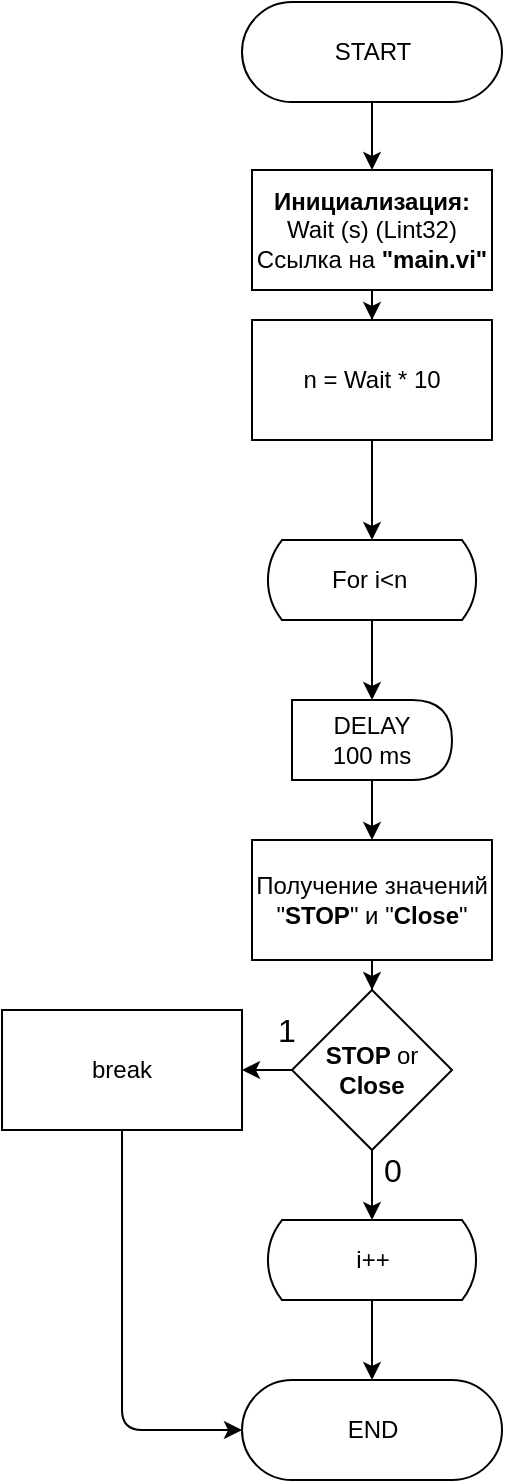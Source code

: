 <mxfile version="13.8.1" type="github">
  <diagram id="Abcp8qnxTqUkSfMN74MX" name="Page-1">
    <mxGraphModel dx="1422" dy="772" grid="1" gridSize="10" guides="1" tooltips="1" connect="1" arrows="1" fold="1" page="1" pageScale="1" pageWidth="827" pageHeight="1169" math="0" shadow="0">
      <root>
        <mxCell id="0" />
        <mxCell id="1" parent="0" />
        <mxCell id="Pc0tuYGGS3JvdXK1CKQo-3" value="" style="edgeStyle=orthogonalEdgeStyle;rounded=0;orthogonalLoop=1;jettySize=auto;html=1;" edge="1" parent="1" source="Pc0tuYGGS3JvdXK1CKQo-1" target="Pc0tuYGGS3JvdXK1CKQo-2">
          <mxGeometry relative="1" as="geometry" />
        </mxCell>
        <mxCell id="Pc0tuYGGS3JvdXK1CKQo-1" value="START" style="html=1;dashed=0;whitespace=wrap;shape=mxgraph.dfd.start" vertex="1" parent="1">
          <mxGeometry x="349" y="10" width="130" height="50" as="geometry" />
        </mxCell>
        <mxCell id="Pc0tuYGGS3JvdXK1CKQo-5" value="" style="edgeStyle=orthogonalEdgeStyle;rounded=0;orthogonalLoop=1;jettySize=auto;html=1;" edge="1" parent="1" source="Pc0tuYGGS3JvdXK1CKQo-2" target="Pc0tuYGGS3JvdXK1CKQo-4">
          <mxGeometry relative="1" as="geometry" />
        </mxCell>
        <mxCell id="Pc0tuYGGS3JvdXK1CKQo-2" value="&lt;b&gt;Инициализация:&lt;/b&gt;&lt;br&gt;Wait (s) (Lint32)&lt;br&gt;Ссылка на &lt;b&gt;&quot;main.vi&quot;&lt;/b&gt;" style="whiteSpace=wrap;html=1;dashed=0;" vertex="1" parent="1">
          <mxGeometry x="354" y="94" width="120" height="60" as="geometry" />
        </mxCell>
        <mxCell id="Pc0tuYGGS3JvdXK1CKQo-8" value="" style="edgeStyle=orthogonalEdgeStyle;rounded=0;orthogonalLoop=1;jettySize=auto;html=1;" edge="1" parent="1" source="Pc0tuYGGS3JvdXK1CKQo-4" target="Pc0tuYGGS3JvdXK1CKQo-7">
          <mxGeometry relative="1" as="geometry" />
        </mxCell>
        <mxCell id="Pc0tuYGGS3JvdXK1CKQo-4" value="n = Wait * 10" style="whiteSpace=wrap;html=1;dashed=0;" vertex="1" parent="1">
          <mxGeometry x="354" y="169" width="120" height="60" as="geometry" />
        </mxCell>
        <mxCell id="Pc0tuYGGS3JvdXK1CKQo-11" value="" style="edgeStyle=orthogonalEdgeStyle;rounded=0;orthogonalLoop=1;jettySize=auto;html=1;" edge="1" parent="1" source="Pc0tuYGGS3JvdXK1CKQo-7" target="Pc0tuYGGS3JvdXK1CKQo-10">
          <mxGeometry relative="1" as="geometry" />
        </mxCell>
        <mxCell id="Pc0tuYGGS3JvdXK1CKQo-7" value="For i&amp;lt;n&amp;nbsp;" style="html=1;dashed=0;whitespace=wrap;shape=mxgraph.dfd.loop" vertex="1" parent="1">
          <mxGeometry x="361" y="279" width="106" height="40" as="geometry" />
        </mxCell>
        <mxCell id="Pc0tuYGGS3JvdXK1CKQo-20" value="" style="edgeStyle=orthogonalEdgeStyle;rounded=0;orthogonalLoop=1;jettySize=auto;html=1;" edge="1" parent="1" source="Pc0tuYGGS3JvdXK1CKQo-9" target="Pc0tuYGGS3JvdXK1CKQo-19">
          <mxGeometry relative="1" as="geometry" />
        </mxCell>
        <mxCell id="Pc0tuYGGS3JvdXK1CKQo-9" value="i++" style="html=1;dashed=0;whitespace=wrap;shape=mxgraph.dfd.loop" vertex="1" parent="1">
          <mxGeometry x="361" y="619" width="106" height="40" as="geometry" />
        </mxCell>
        <mxCell id="Pc0tuYGGS3JvdXK1CKQo-14" value="" style="edgeStyle=orthogonalEdgeStyle;rounded=0;orthogonalLoop=1;jettySize=auto;html=1;" edge="1" parent="1" source="Pc0tuYGGS3JvdXK1CKQo-10" target="Pc0tuYGGS3JvdXK1CKQo-13">
          <mxGeometry relative="1" as="geometry" />
        </mxCell>
        <mxCell id="Pc0tuYGGS3JvdXK1CKQo-10" value="DELAY &lt;br&gt;100 ms" style="shape=delay;whiteSpace=wrap;html=1;" vertex="1" parent="1">
          <mxGeometry x="374" y="359" width="80" height="40" as="geometry" />
        </mxCell>
        <mxCell id="Pc0tuYGGS3JvdXK1CKQo-16" value="" style="edgeStyle=orthogonalEdgeStyle;rounded=0;orthogonalLoop=1;jettySize=auto;html=1;" edge="1" parent="1" source="Pc0tuYGGS3JvdXK1CKQo-13" target="Pc0tuYGGS3JvdXK1CKQo-15">
          <mxGeometry relative="1" as="geometry" />
        </mxCell>
        <mxCell id="Pc0tuYGGS3JvdXK1CKQo-13" value="Получение значений &quot;&lt;b&gt;STOP&lt;/b&gt;&quot; и &quot;&lt;b&gt;Close&lt;/b&gt;&quot;" style="whiteSpace=wrap;html=1;" vertex="1" parent="1">
          <mxGeometry x="354" y="429" width="120" height="60" as="geometry" />
        </mxCell>
        <mxCell id="Pc0tuYGGS3JvdXK1CKQo-18" value="" style="edgeStyle=orthogonalEdgeStyle;rounded=0;orthogonalLoop=1;jettySize=auto;html=1;" edge="1" parent="1" source="Pc0tuYGGS3JvdXK1CKQo-15" target="Pc0tuYGGS3JvdXK1CKQo-17">
          <mxGeometry relative="1" as="geometry" />
        </mxCell>
        <mxCell id="Pc0tuYGGS3JvdXK1CKQo-23" style="edgeStyle=orthogonalEdgeStyle;rounded=0;orthogonalLoop=1;jettySize=auto;html=1;entryX=0.5;entryY=0;entryDx=0;entryDy=0;entryPerimeter=0;" edge="1" parent="1" source="Pc0tuYGGS3JvdXK1CKQo-15" target="Pc0tuYGGS3JvdXK1CKQo-9">
          <mxGeometry relative="1" as="geometry" />
        </mxCell>
        <mxCell id="Pc0tuYGGS3JvdXK1CKQo-15" value="&lt;b&gt;STOP &lt;/b&gt;or &lt;b&gt;Close&lt;/b&gt;" style="rhombus;whiteSpace=wrap;html=1;" vertex="1" parent="1">
          <mxGeometry x="374" y="504" width="80" height="80" as="geometry" />
        </mxCell>
        <mxCell id="Pc0tuYGGS3JvdXK1CKQo-17" value="break" style="whiteSpace=wrap;html=1;" vertex="1" parent="1">
          <mxGeometry x="229" y="514" width="120" height="60" as="geometry" />
        </mxCell>
        <mxCell id="Pc0tuYGGS3JvdXK1CKQo-19" value="END" style="html=1;dashed=0;whitespace=wrap;shape=mxgraph.dfd.start" vertex="1" parent="1">
          <mxGeometry x="349" y="699" width="130" height="50" as="geometry" />
        </mxCell>
        <mxCell id="Pc0tuYGGS3JvdXK1CKQo-24" value="&lt;font style=&quot;font-size: 16px&quot;&gt;0&lt;/font&gt;" style="text;html=1;align=center;verticalAlign=middle;resizable=0;points=[];autosize=1;" vertex="1" parent="1">
          <mxGeometry x="414" y="584" width="20" height="20" as="geometry" />
        </mxCell>
        <mxCell id="Pc0tuYGGS3JvdXK1CKQo-25" value="&lt;font style=&quot;font-size: 16px&quot;&gt;1&lt;/font&gt;" style="text;html=1;align=center;verticalAlign=middle;resizable=0;points=[];autosize=1;" vertex="1" parent="1">
          <mxGeometry x="361" y="514" width="20" height="20" as="geometry" />
        </mxCell>
        <mxCell id="Pc0tuYGGS3JvdXK1CKQo-26" value="" style="endArrow=classic;html=1;exitX=0.5;exitY=1;exitDx=0;exitDy=0;entryX=0;entryY=0.5;entryDx=0;entryDy=0;entryPerimeter=0;" edge="1" parent="1" source="Pc0tuYGGS3JvdXK1CKQo-17" target="Pc0tuYGGS3JvdXK1CKQo-19">
          <mxGeometry width="50" height="50" relative="1" as="geometry">
            <mxPoint x="390" y="399" as="sourcePoint" />
            <mxPoint x="289" y="719" as="targetPoint" />
            <Array as="points">
              <mxPoint x="289" y="724" />
            </Array>
          </mxGeometry>
        </mxCell>
      </root>
    </mxGraphModel>
  </diagram>
</mxfile>
